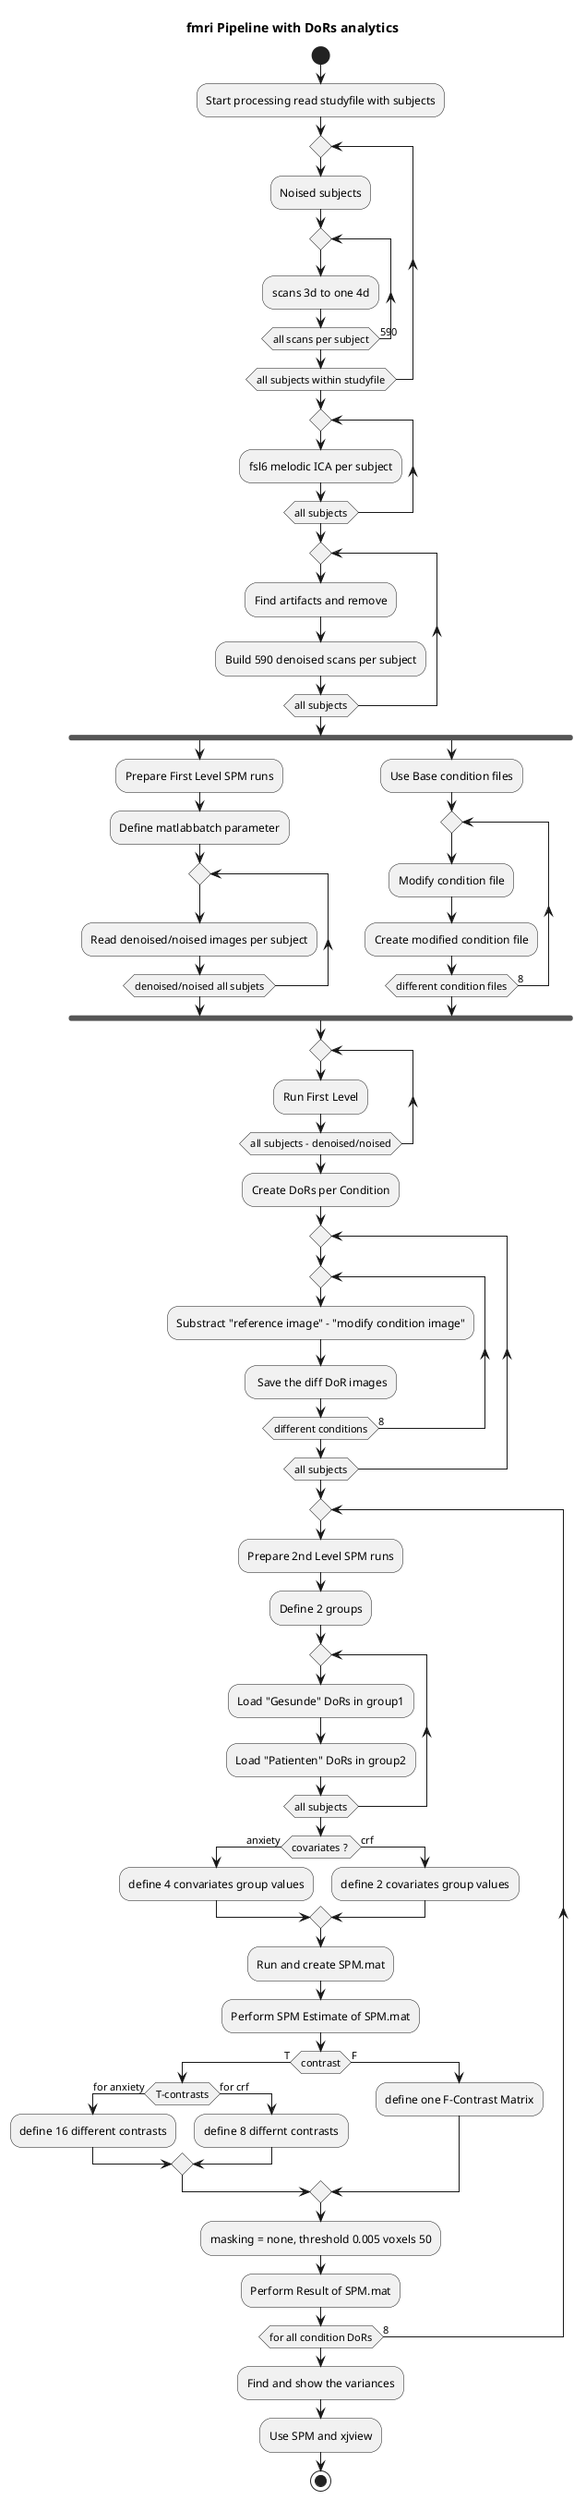 @startuml
title fmri Pipeline with DoRs analytics

start
:Start processing read studyfile with subjects;
repeat
 :Noised subjects;
 repeat 
 :scans 3d to one 4d;
 repeat while (all scans per subject) is (590)
repeat while (all subjects within studyfile)

repeat
:fsl6 melodic ICA per subject;    
repeat while (all subjects)

repeat
:Find artifacts and remove;
:Build 590 denoised scans per subject;    
repeat while (all subjects)
fork
 :Prepare First Level SPM runs;
 :Define matlabbatch parameter;
  repeat 
   :Read denoised/noised images per subject;
  repeat while (denoised/noised all subjets)
fork again
 :Use Base condition files;
  repeat
   :Modify condition file;
   :Create modified condition file;
  repeat while (different condition files) is (8) 
end fork
repeat    
:Run First Level;
repeat while (all subjects - denoised/noised) 
:Create DoRs per Condition;
repeat 
repeat
:Substract "reference image" - "modify condition image";
: Save the diff DoR images;
repeat while (different conditions) is (8)
repeat while (all subjects)
repeat
:Prepare 2nd Level SPM runs;
:Define 2 groups;
repeat
:Load "Gesunde" DoRs in group1;
:Load "Patienten" DoRs in group2; 
repeat while (all subjects)
if (covariates ? ) then (anxiety)
:define 4 convariates group values;
else (crf)
:define 2 covariates group values;
endif
:Run and create SPM.mat;
:Perform SPM Estimate of SPM.mat;
if (contrast) then (T)
   if (T-contrasts) then (for anxiety)
     :define 16 different contrasts;
   else (for crf)
     :define 8 differnt contrasts;
   endif
else (F)
 :define one F-Contrast Matrix;
endif    
:masking = none, threshold 0.005 voxels 50;
:Perform Result of SPM.mat;
repeat while (for all condition DoRs) is (8)
:Find and show the variances;
:Use SPM and xjview;
stop
@enduml